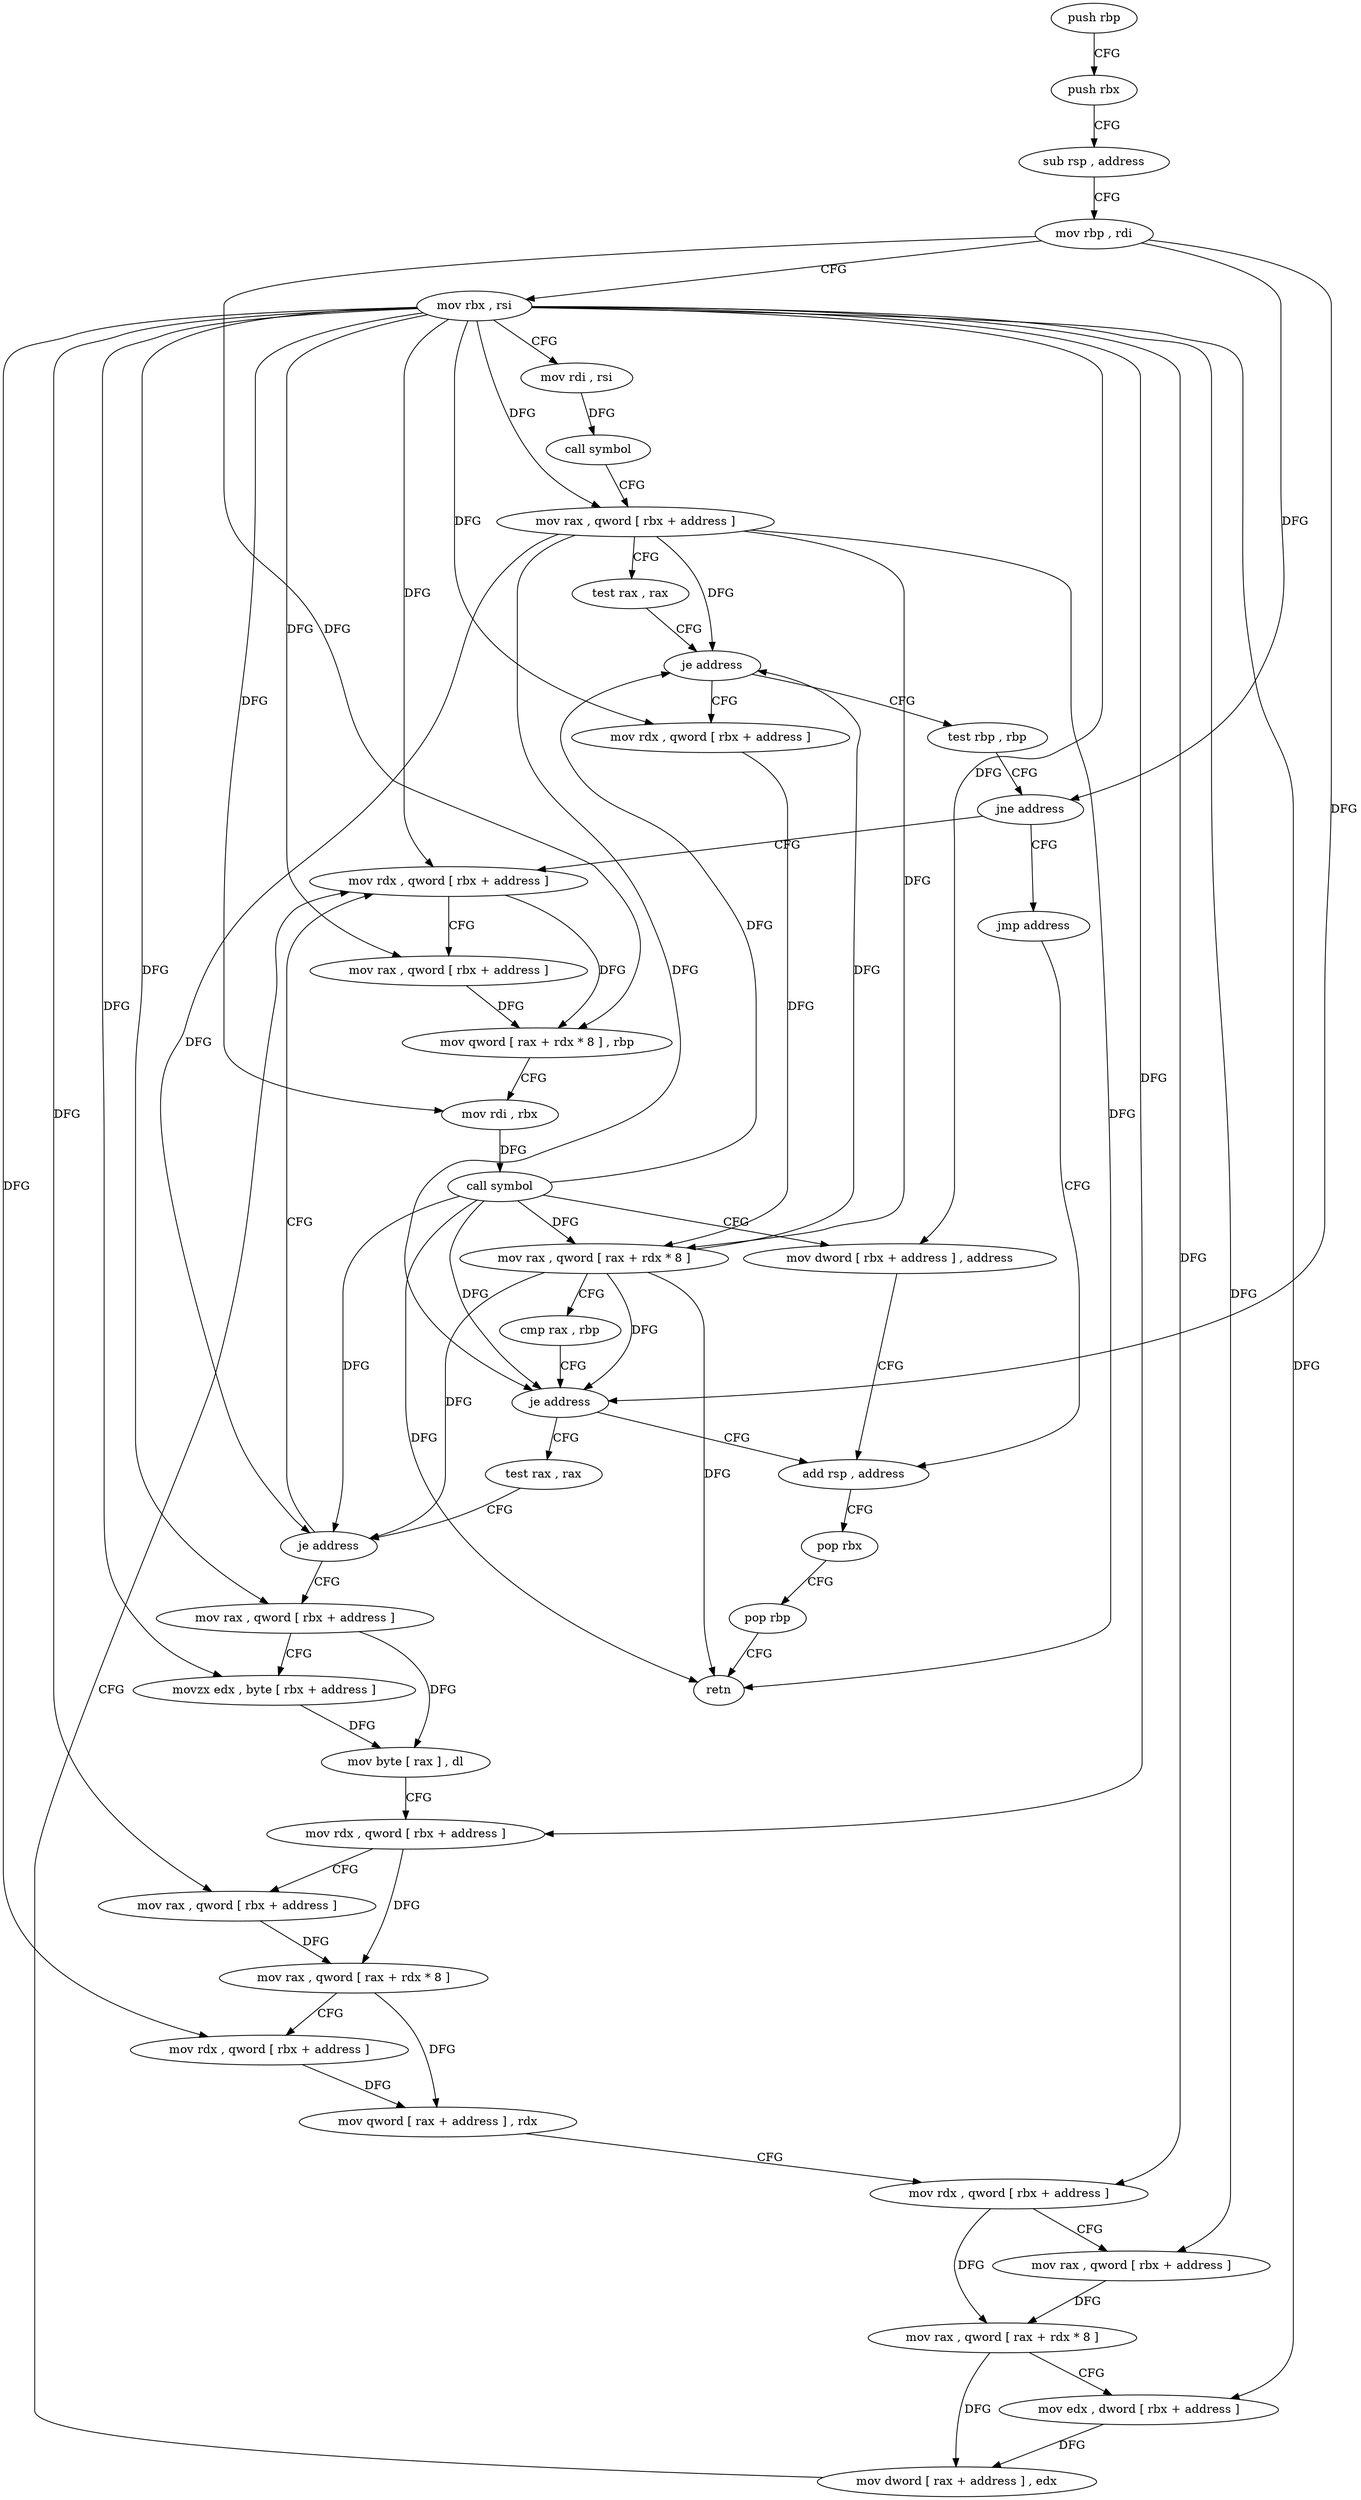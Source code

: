 digraph "func" {
"126828" [label = "push rbp" ]
"126829" [label = "push rbx" ]
"126830" [label = "sub rsp , address" ]
"126834" [label = "mov rbp , rdi" ]
"126837" [label = "mov rbx , rsi" ]
"126840" [label = "mov rdi , rsi" ]
"126843" [label = "call symbol" ]
"126848" [label = "mov rax , qword [ rbx + address ]" ]
"126852" [label = "test rax , rax" ]
"126855" [label = "je address" ]
"126957" [label = "test rbp , rbp" ]
"126857" [label = "mov rdx , qword [ rbx + address ]" ]
"126960" [label = "jne address" ]
"126923" [label = "mov rdx , qword [ rbx + address ]" ]
"126962" [label = "jmp address" ]
"126861" [label = "mov rax , qword [ rax + rdx * 8 ]" ]
"126865" [label = "cmp rax , rbp" ]
"126868" [label = "je address" ]
"126950" [label = "add rsp , address" ]
"126870" [label = "test rax , rax" ]
"126927" [label = "mov rax , qword [ rbx + address ]" ]
"126931" [label = "mov qword [ rax + rdx * 8 ] , rbp" ]
"126935" [label = "mov rdi , rbx" ]
"126938" [label = "call symbol" ]
"126943" [label = "mov dword [ rbx + address ] , address" ]
"126954" [label = "pop rbx" ]
"126955" [label = "pop rbp" ]
"126956" [label = "retn" ]
"126873" [label = "je address" ]
"126875" [label = "mov rax , qword [ rbx + address ]" ]
"126879" [label = "movzx edx , byte [ rbx + address ]" ]
"126883" [label = "mov byte [ rax ] , dl" ]
"126885" [label = "mov rdx , qword [ rbx + address ]" ]
"126889" [label = "mov rax , qword [ rbx + address ]" ]
"126893" [label = "mov rax , qword [ rax + rdx * 8 ]" ]
"126897" [label = "mov rdx , qword [ rbx + address ]" ]
"126901" [label = "mov qword [ rax + address ] , rdx" ]
"126905" [label = "mov rdx , qword [ rbx + address ]" ]
"126909" [label = "mov rax , qword [ rbx + address ]" ]
"126913" [label = "mov rax , qword [ rax + rdx * 8 ]" ]
"126917" [label = "mov edx , dword [ rbx + address ]" ]
"126920" [label = "mov dword [ rax + address ] , edx" ]
"126828" -> "126829" [ label = "CFG" ]
"126829" -> "126830" [ label = "CFG" ]
"126830" -> "126834" [ label = "CFG" ]
"126834" -> "126837" [ label = "CFG" ]
"126834" -> "126960" [ label = "DFG" ]
"126834" -> "126868" [ label = "DFG" ]
"126834" -> "126931" [ label = "DFG" ]
"126837" -> "126840" [ label = "CFG" ]
"126837" -> "126848" [ label = "DFG" ]
"126837" -> "126857" [ label = "DFG" ]
"126837" -> "126923" [ label = "DFG" ]
"126837" -> "126927" [ label = "DFG" ]
"126837" -> "126935" [ label = "DFG" ]
"126837" -> "126943" [ label = "DFG" ]
"126837" -> "126875" [ label = "DFG" ]
"126837" -> "126879" [ label = "DFG" ]
"126837" -> "126885" [ label = "DFG" ]
"126837" -> "126889" [ label = "DFG" ]
"126837" -> "126897" [ label = "DFG" ]
"126837" -> "126905" [ label = "DFG" ]
"126837" -> "126909" [ label = "DFG" ]
"126837" -> "126917" [ label = "DFG" ]
"126840" -> "126843" [ label = "DFG" ]
"126843" -> "126848" [ label = "CFG" ]
"126848" -> "126852" [ label = "CFG" ]
"126848" -> "126855" [ label = "DFG" ]
"126848" -> "126861" [ label = "DFG" ]
"126848" -> "126868" [ label = "DFG" ]
"126848" -> "126956" [ label = "DFG" ]
"126848" -> "126873" [ label = "DFG" ]
"126852" -> "126855" [ label = "CFG" ]
"126855" -> "126957" [ label = "CFG" ]
"126855" -> "126857" [ label = "CFG" ]
"126957" -> "126960" [ label = "CFG" ]
"126857" -> "126861" [ label = "DFG" ]
"126960" -> "126923" [ label = "CFG" ]
"126960" -> "126962" [ label = "CFG" ]
"126923" -> "126927" [ label = "CFG" ]
"126923" -> "126931" [ label = "DFG" ]
"126962" -> "126950" [ label = "CFG" ]
"126861" -> "126865" [ label = "CFG" ]
"126861" -> "126855" [ label = "DFG" ]
"126861" -> "126868" [ label = "DFG" ]
"126861" -> "126956" [ label = "DFG" ]
"126861" -> "126873" [ label = "DFG" ]
"126865" -> "126868" [ label = "CFG" ]
"126868" -> "126950" [ label = "CFG" ]
"126868" -> "126870" [ label = "CFG" ]
"126950" -> "126954" [ label = "CFG" ]
"126870" -> "126873" [ label = "CFG" ]
"126927" -> "126931" [ label = "DFG" ]
"126931" -> "126935" [ label = "CFG" ]
"126935" -> "126938" [ label = "DFG" ]
"126938" -> "126943" [ label = "CFG" ]
"126938" -> "126855" [ label = "DFG" ]
"126938" -> "126861" [ label = "DFG" ]
"126938" -> "126868" [ label = "DFG" ]
"126938" -> "126956" [ label = "DFG" ]
"126938" -> "126873" [ label = "DFG" ]
"126943" -> "126950" [ label = "CFG" ]
"126954" -> "126955" [ label = "CFG" ]
"126955" -> "126956" [ label = "CFG" ]
"126873" -> "126923" [ label = "CFG" ]
"126873" -> "126875" [ label = "CFG" ]
"126875" -> "126879" [ label = "CFG" ]
"126875" -> "126883" [ label = "DFG" ]
"126879" -> "126883" [ label = "DFG" ]
"126883" -> "126885" [ label = "CFG" ]
"126885" -> "126889" [ label = "CFG" ]
"126885" -> "126893" [ label = "DFG" ]
"126889" -> "126893" [ label = "DFG" ]
"126893" -> "126897" [ label = "CFG" ]
"126893" -> "126901" [ label = "DFG" ]
"126897" -> "126901" [ label = "DFG" ]
"126901" -> "126905" [ label = "CFG" ]
"126905" -> "126909" [ label = "CFG" ]
"126905" -> "126913" [ label = "DFG" ]
"126909" -> "126913" [ label = "DFG" ]
"126913" -> "126917" [ label = "CFG" ]
"126913" -> "126920" [ label = "DFG" ]
"126917" -> "126920" [ label = "DFG" ]
"126920" -> "126923" [ label = "CFG" ]
}
